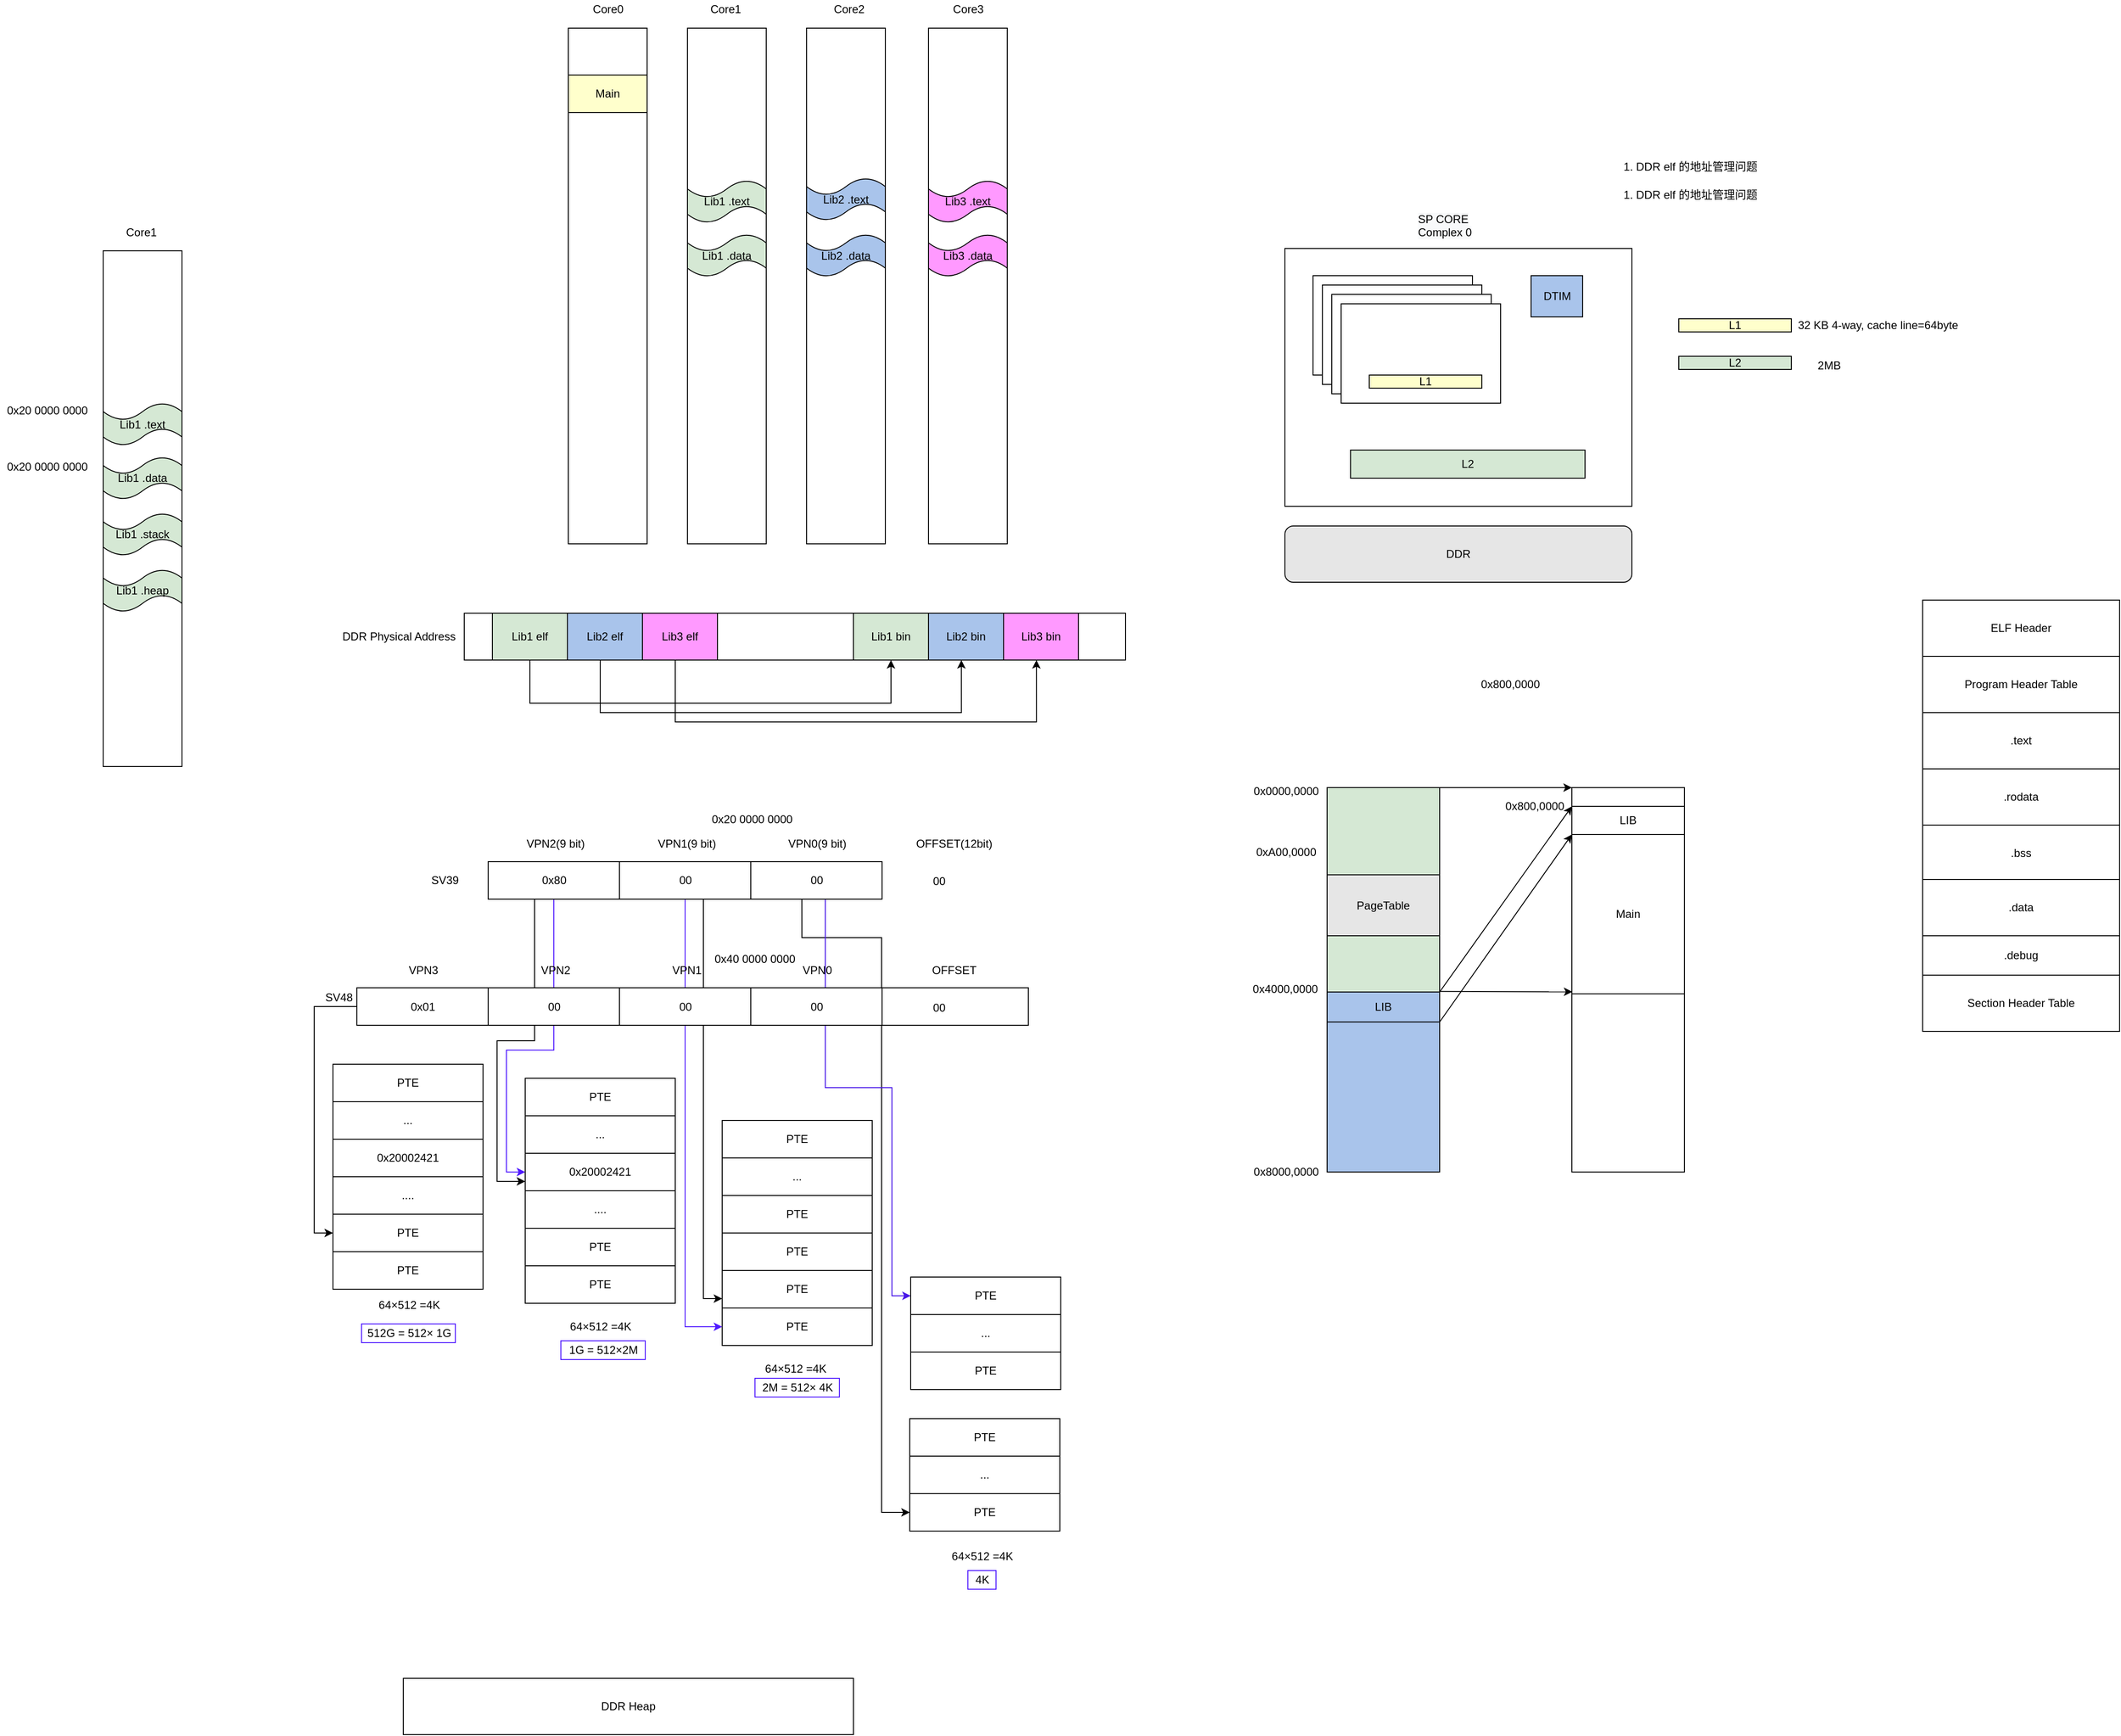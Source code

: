 <mxfile version="16.4.6" type="github" pages="3">
  <diagram id="i7QMW1x5K39RaPrYkrut" name="Page-1">
    <mxGraphModel dx="2142" dy="705" grid="1" gridSize="10" guides="1" tooltips="1" connect="1" arrows="1" fold="1" page="1" pageScale="1" pageWidth="827" pageHeight="1169" math="0" shadow="0">
      <root>
        <mxCell id="0" />
        <mxCell id="1" parent="0" />
        <mxCell id="T-AjPEsx9ttNybl-r1r7-1" value="&lt;br&gt;&lt;br&gt;&lt;br&gt;&lt;br&gt;Main" style="rounded=0;whiteSpace=wrap;html=1;fillColor=#D5E8D4;" parent="1" vertex="1">
          <mxGeometry x="1235" y="970" width="120" height="218" as="geometry" />
        </mxCell>
        <mxCell id="L2IleCqi2TQ5qBMg59UK-1" value="" style="rounded=0;whiteSpace=wrap;html=1;shadow=0;fillColor=#FFFFFF;" parent="1" vertex="1">
          <mxGeometry x="680" y="160" width="84" height="550" as="geometry" />
        </mxCell>
        <mxCell id="UY1nmOvBTnCcTEySD0qH-19" value="" style="rounded=0;whiteSpace=wrap;html=1;shadow=0;fillColor=#FFFFFF;" parent="1" vertex="1">
          <mxGeometry x="553" y="160" width="84" height="550" as="geometry" />
        </mxCell>
        <mxCell id="5-YmETOSnR6zZhraZ0Ge-8" value="" style="rounded=0;whiteSpace=wrap;html=1;shadow=0;fillColor=#FFFFFF;" parent="1" vertex="1">
          <mxGeometry x="315" y="784" width="705" height="50" as="geometry" />
        </mxCell>
        <mxCell id="5-YmETOSnR6zZhraZ0Ge-15" value="1. DDR elf 的地址管理问题&lt;br&gt;&lt;br&gt;" style="text;html=1;align=center;verticalAlign=middle;resizable=0;points=[];autosize=1;" parent="1" vertex="1">
          <mxGeometry x="1542" y="300" width="160" height="30" as="geometry" />
        </mxCell>
        <mxCell id="5-YmETOSnR6zZhraZ0Ge-16" value="1. DDR elf 的地址管理问题&lt;br&gt;&lt;br&gt;" style="text;html=1;align=center;verticalAlign=middle;resizable=0;points=[];autosize=1;" parent="1" vertex="1">
          <mxGeometry x="1542" y="330" width="160" height="30" as="geometry" />
        </mxCell>
        <mxCell id="5-YmETOSnR6zZhraZ0Ge-19" value="&lt;span style=&quot;color: rgb(0 , 0 , 0) ; font-family: &amp;#34;helvetica&amp;#34; ; font-size: 12px ; font-style: normal ; font-weight: 400 ; letter-spacing: normal ; text-align: center ; text-indent: 0px ; text-transform: none ; word-spacing: 0px ; background-color: rgb(248 , 249 , 250) ; display: inline ; float: none&quot;&gt;SP CORE Complex 0&lt;/span&gt;" style="text;whiteSpace=wrap;html=1;" parent="1" vertex="1">
          <mxGeometry x="1330" y="350" width="90" height="30" as="geometry" />
        </mxCell>
        <mxCell id="UY1nmOvBTnCcTEySD0qH-1" value="" style="rounded=0;whiteSpace=wrap;html=1;shadow=0;fillColor=#FFFFFF;" parent="1" vertex="1">
          <mxGeometry x="426" y="160" width="84" height="550" as="geometry" />
        </mxCell>
        <mxCell id="UY1nmOvBTnCcTEySD0qH-3" value="Core0" style="text;html=1;align=center;verticalAlign=middle;resizable=0;points=[];autosize=1;" parent="1" vertex="1">
          <mxGeometry x="443" y="130" width="50" height="20" as="geometry" />
        </mxCell>
        <mxCell id="UY1nmOvBTnCcTEySD0qH-6" value="Core1&amp;nbsp;" style="text;html=1;align=center;verticalAlign=middle;resizable=0;points=[];autosize=1;" parent="1" vertex="1">
          <mxGeometry x="570" y="130" width="50" height="20" as="geometry" />
        </mxCell>
        <mxCell id="HonQHaW1GuDTfkBPhVtA-12" style="edgeStyle=orthogonalEdgeStyle;rounded=0;orthogonalLoop=1;jettySize=auto;html=1;entryX=0.5;entryY=1;entryDx=0;entryDy=0;" parent="1" source="5-YmETOSnR6zZhraZ0Ge-2" target="HonQHaW1GuDTfkBPhVtA-6" edge="1">
          <mxGeometry relative="1" as="geometry">
            <Array as="points">
              <mxPoint x="385" y="880" />
              <mxPoint x="770" y="880" />
            </Array>
          </mxGeometry>
        </mxCell>
        <mxCell id="5-YmETOSnR6zZhraZ0Ge-2" value="Lib1 elf" style="rounded=0;whiteSpace=wrap;html=1;fillColor=#D5E8D4;direction=east;" parent="1" vertex="1">
          <mxGeometry x="345" y="784" width="80" height="50" as="geometry" />
        </mxCell>
        <mxCell id="5-YmETOSnR6zZhraZ0Ge-4" value="&lt;span&gt;Lib2 elf&lt;/span&gt;" style="rounded=0;whiteSpace=wrap;html=1;fillColor=#A9C4EB;direction=east;" parent="1" vertex="1">
          <mxGeometry x="425" y="784" width="80" height="50" as="geometry" />
        </mxCell>
        <mxCell id="5-YmETOSnR6zZhraZ0Ge-5" value="&lt;span&gt;Lib3 elf&lt;/span&gt;" style="rounded=0;whiteSpace=wrap;html=1;fillColor=#FF99FF;direction=east;" parent="1" vertex="1">
          <mxGeometry x="505" y="784" width="80" height="50" as="geometry" />
        </mxCell>
        <mxCell id="UY1nmOvBTnCcTEySD0qH-9" value="DDR Physical Address" style="text;html=1;align=center;verticalAlign=middle;resizable=0;points=[];autosize=1;strokeColor=none;fillColor=none;" parent="1" vertex="1">
          <mxGeometry x="175" y="799" width="140" height="20" as="geometry" />
        </mxCell>
        <mxCell id="UY1nmOvBTnCcTEySD0qH-10" style="edgeStyle=orthogonalEdgeStyle;rounded=0;orthogonalLoop=1;jettySize=auto;html=1;exitX=0.5;exitY=1;exitDx=0;exitDy=0;" parent="1" source="UY1nmOvBTnCcTEySD0qH-1" target="UY1nmOvBTnCcTEySD0qH-1" edge="1">
          <mxGeometry relative="1" as="geometry" />
        </mxCell>
        <mxCell id="UY1nmOvBTnCcTEySD0qH-16" value="Lib2 .text" style="shape=tape;whiteSpace=wrap;html=1;fillColor=#A9C4EB;" parent="1" vertex="1">
          <mxGeometry x="680" y="320" width="84" height="45" as="geometry" />
        </mxCell>
        <mxCell id="UY1nmOvBTnCcTEySD0qH-17" value="Lib2 .data" style="shape=tape;whiteSpace=wrap;html=1;fillColor=#A9C4EB;" parent="1" vertex="1">
          <mxGeometry x="680" y="380" width="84" height="45" as="geometry" />
        </mxCell>
        <mxCell id="UY1nmOvBTnCcTEySD0qH-18" value="Lib1 .text" style="shape=tape;whiteSpace=wrap;html=1;fillColor=#D5E8D4;" parent="1" vertex="1">
          <mxGeometry x="553" y="322.5" width="84" height="45" as="geometry" />
        </mxCell>
        <mxCell id="UY1nmOvBTnCcTEySD0qH-21" value="Main" style="rounded=0;whiteSpace=wrap;html=1;shadow=0;fillColor=#FFFFCC;" parent="1" vertex="1">
          <mxGeometry x="426" y="210" width="84" height="40" as="geometry" />
        </mxCell>
        <mxCell id="UY1nmOvBTnCcTEySD0qH-22" value="Lib1 .data" style="shape=tape;whiteSpace=wrap;html=1;fillColor=#D5E8D4;" parent="1" vertex="1">
          <mxGeometry x="553" y="380" width="84" height="45" as="geometry" />
        </mxCell>
        <mxCell id="-TkV1AA6lkXoR1iK7Sbg-1" value="" style="rounded=0;whiteSpace=wrap;html=1;" parent="1" vertex="1">
          <mxGeometry x="1190" y="395" width="370" height="275" as="geometry" />
        </mxCell>
        <mxCell id="-TkV1AA6lkXoR1iK7Sbg-10" value="L2" style="rounded=0;whiteSpace=wrap;html=1;fillColor=#D5E8D4;" parent="1" vertex="1">
          <mxGeometry x="1260" y="610" width="250" height="30" as="geometry" />
        </mxCell>
        <mxCell id="-TkV1AA6lkXoR1iK7Sbg-11" value="" style="rounded=0;whiteSpace=wrap;html=1;" parent="1" vertex="1">
          <mxGeometry x="1220" y="424" width="170" height="106" as="geometry" />
        </mxCell>
        <mxCell id="-TkV1AA6lkXoR1iK7Sbg-12" value="" style="rounded=0;whiteSpace=wrap;html=1;" parent="1" vertex="1">
          <mxGeometry x="1230" y="434" width="170" height="106" as="geometry" />
        </mxCell>
        <mxCell id="-TkV1AA6lkXoR1iK7Sbg-13" value="" style="rounded=0;whiteSpace=wrap;html=1;" parent="1" vertex="1">
          <mxGeometry x="1240" y="444" width="170" height="106" as="geometry" />
        </mxCell>
        <mxCell id="-TkV1AA6lkXoR1iK7Sbg-14" value="" style="rounded=0;whiteSpace=wrap;html=1;" parent="1" vertex="1">
          <mxGeometry x="1250" y="454" width="170" height="106" as="geometry" />
        </mxCell>
        <mxCell id="-TkV1AA6lkXoR1iK7Sbg-15" value="L1" style="rounded=0;whiteSpace=wrap;html=1;fillColor=#FFFFCC;" parent="1" vertex="1">
          <mxGeometry x="1280" y="530" width="120" height="14" as="geometry" />
        </mxCell>
        <mxCell id="-TkV1AA6lkXoR1iK7Sbg-16" value="DDR" style="rounded=1;whiteSpace=wrap;html=1;fillColor=#E6E6E6;" parent="1" vertex="1">
          <mxGeometry x="1190" y="691" width="370" height="60" as="geometry" />
        </mxCell>
        <mxCell id="-TkV1AA6lkXoR1iK7Sbg-17" value="DTIM" style="rounded=0;whiteSpace=wrap;html=1;fillColor=#A9C4EB;" parent="1" vertex="1">
          <mxGeometry x="1452.5" y="424" width="55" height="44" as="geometry" />
        </mxCell>
        <mxCell id="-TkV1AA6lkXoR1iK7Sbg-18" value="L1" style="rounded=0;whiteSpace=wrap;html=1;fillColor=#FFFFCC;" parent="1" vertex="1">
          <mxGeometry x="1610" y="470" width="120" height="14" as="geometry" />
        </mxCell>
        <mxCell id="-TkV1AA6lkXoR1iK7Sbg-20" value="32 KB 4-way, cache line=64byte" style="text;html=1;align=center;verticalAlign=middle;resizable=0;points=[];autosize=1;strokeColor=none;fillColor=none;" parent="1" vertex="1">
          <mxGeometry x="1727" y="467" width="190" height="20" as="geometry" />
        </mxCell>
        <mxCell id="-TkV1AA6lkXoR1iK7Sbg-21" value="L2" style="rounded=0;whiteSpace=wrap;html=1;fillColor=#D5E8D4;" parent="1" vertex="1">
          <mxGeometry x="1610" y="510" width="120" height="14" as="geometry" />
        </mxCell>
        <mxCell id="L2IleCqi2TQ5qBMg59UK-2" value="Core2" style="text;html=1;align=center;verticalAlign=middle;resizable=0;points=[];autosize=1;" parent="1" vertex="1">
          <mxGeometry x="700" y="130" width="50" height="20" as="geometry" />
        </mxCell>
        <mxCell id="HonQHaW1GuDTfkBPhVtA-1" value="ELF Header" style="rounded=0;whiteSpace=wrap;html=1;" parent="1" vertex="1">
          <mxGeometry x="1870" y="770" width="210" height="60" as="geometry" />
        </mxCell>
        <mxCell id="HonQHaW1GuDTfkBPhVtA-2" value="" style="rounded=0;whiteSpace=wrap;html=1;shadow=0;fillColor=#FFFFFF;" parent="1" vertex="1">
          <mxGeometry x="810" y="160" width="84" height="550" as="geometry" />
        </mxCell>
        <mxCell id="HonQHaW1GuDTfkBPhVtA-3" value="Core3" style="text;html=1;align=center;verticalAlign=middle;resizable=0;points=[];autosize=1;" parent="1" vertex="1">
          <mxGeometry x="827" y="130" width="50" height="20" as="geometry" />
        </mxCell>
        <mxCell id="HonQHaW1GuDTfkBPhVtA-4" value="Lib3 .text" style="shape=tape;whiteSpace=wrap;html=1;fillColor=#FF99FF;" parent="1" vertex="1">
          <mxGeometry x="810" y="322.5" width="84" height="45" as="geometry" />
        </mxCell>
        <mxCell id="HonQHaW1GuDTfkBPhVtA-5" value="Lib3 .data" style="shape=tape;whiteSpace=wrap;html=1;fillColor=#FF99FF;" parent="1" vertex="1">
          <mxGeometry x="810" y="380" width="84" height="45" as="geometry" />
        </mxCell>
        <mxCell id="HonQHaW1GuDTfkBPhVtA-6" value="Lib1 bin" style="rounded=0;whiteSpace=wrap;html=1;fillColor=#D5E8D4;direction=east;" parent="1" vertex="1">
          <mxGeometry x="730" y="784" width="80" height="50" as="geometry" />
        </mxCell>
        <mxCell id="HonQHaW1GuDTfkBPhVtA-7" value="&lt;span&gt;Lib2 bin&lt;/span&gt;" style="rounded=0;whiteSpace=wrap;html=1;fillColor=#A9C4EB;direction=east;" parent="1" vertex="1">
          <mxGeometry x="810" y="784" width="80" height="50" as="geometry" />
        </mxCell>
        <mxCell id="HonQHaW1GuDTfkBPhVtA-8" value="&lt;span&gt;Lib3 bin&lt;/span&gt;" style="rounded=0;whiteSpace=wrap;html=1;fillColor=#FF99FF;direction=east;" parent="1" vertex="1">
          <mxGeometry x="890" y="784" width="80" height="50" as="geometry" />
        </mxCell>
        <mxCell id="HonQHaW1GuDTfkBPhVtA-14" style="edgeStyle=orthogonalEdgeStyle;rounded=0;orthogonalLoop=1;jettySize=auto;html=1;entryX=0.5;entryY=1;entryDx=0;entryDy=0;" parent="1" edge="1">
          <mxGeometry relative="1" as="geometry">
            <mxPoint x="460.001" y="834" as="sourcePoint" />
            <mxPoint x="845.06" y="834" as="targetPoint" />
            <Array as="points">
              <mxPoint x="460" y="890" />
              <mxPoint x="845" y="890" />
            </Array>
          </mxGeometry>
        </mxCell>
        <mxCell id="HonQHaW1GuDTfkBPhVtA-15" style="edgeStyle=orthogonalEdgeStyle;rounded=0;orthogonalLoop=1;jettySize=auto;html=1;entryX=0.5;entryY=1;entryDx=0;entryDy=0;" parent="1" edge="1">
          <mxGeometry relative="1" as="geometry">
            <mxPoint x="540.001" y="834" as="sourcePoint" />
            <mxPoint x="925.06" y="834" as="targetPoint" />
            <Array as="points">
              <mxPoint x="540" y="900" />
              <mxPoint x="925" y="900" />
            </Array>
          </mxGeometry>
        </mxCell>
        <mxCell id="jBTfVMKnUpAUVkYWKBrM-1" value="" style="rounded=0;whiteSpace=wrap;html=1;shadow=0;fillColor=#FFFFFF;" parent="1" vertex="1">
          <mxGeometry x="1496" y="1190" width="120" height="190" as="geometry" />
        </mxCell>
        <mxCell id="jBTfVMKnUpAUVkYWKBrM-3" value="2MB" style="text;html=1;align=center;verticalAlign=middle;resizable=0;points=[];autosize=1;strokeColor=none;fillColor=none;" parent="1" vertex="1">
          <mxGeometry x="1750" y="510" width="40" height="20" as="geometry" />
        </mxCell>
        <mxCell id="Frzh3NOF6K0jL3K60kuY-6" value="" style="rounded=0;whiteSpace=wrap;html=1;shadow=0;fillColor=#FFFFFF;" parent="1" vertex="1">
          <mxGeometry x="-70" y="397.5" width="84" height="550" as="geometry" />
        </mxCell>
        <mxCell id="Frzh3NOF6K0jL3K60kuY-7" value="Core1&amp;nbsp;" style="text;html=1;align=center;verticalAlign=middle;resizable=0;points=[];autosize=1;" parent="1" vertex="1">
          <mxGeometry x="-53" y="367.5" width="50" height="20" as="geometry" />
        </mxCell>
        <mxCell id="Frzh3NOF6K0jL3K60kuY-8" value="Lib1 .text" style="shape=tape;whiteSpace=wrap;html=1;fillColor=#D5E8D4;" parent="1" vertex="1">
          <mxGeometry x="-70" y="560" width="84" height="45" as="geometry" />
        </mxCell>
        <mxCell id="Frzh3NOF6K0jL3K60kuY-9" value="Lib1 .data" style="shape=tape;whiteSpace=wrap;html=1;fillColor=#D5E8D4;" parent="1" vertex="1">
          <mxGeometry x="-70" y="617.5" width="84" height="45" as="geometry" />
        </mxCell>
        <mxCell id="Frzh3NOF6K0jL3K60kuY-10" value="Lib1 .stack" style="shape=tape;whiteSpace=wrap;html=1;fillColor=#D5E8D4;" parent="1" vertex="1">
          <mxGeometry x="-70" y="677.5" width="84" height="45" as="geometry" />
        </mxCell>
        <mxCell id="Frzh3NOF6K0jL3K60kuY-11" value="Lib1 .heap" style="shape=tape;whiteSpace=wrap;html=1;fillColor=#D5E8D4;" parent="1" vertex="1">
          <mxGeometry x="-70" y="737.5" width="84" height="45" as="geometry" />
        </mxCell>
        <mxCell id="Frzh3NOF6K0jL3K60kuY-13" value="..." style="rounded=0;whiteSpace=wrap;html=1;" parent="1" vertex="1">
          <mxGeometry x="380" y="1320" width="160" height="40" as="geometry" />
        </mxCell>
        <mxCell id="Frzh3NOF6K0jL3K60kuY-14" value="..." style="rounded=0;whiteSpace=wrap;html=1;" parent="1" vertex="1">
          <mxGeometry x="380" y="1360" width="160" height="40" as="geometry" />
        </mxCell>
        <mxCell id="Frzh3NOF6K0jL3K60kuY-16" value="...." style="rounded=0;whiteSpace=wrap;html=1;" parent="1" vertex="1">
          <mxGeometry x="380" y="1400" width="160" height="40" as="geometry" />
        </mxCell>
        <mxCell id="Frzh3NOF6K0jL3K60kuY-18" value="PTE" style="rounded=0;whiteSpace=wrap;html=1;" parent="1" vertex="1">
          <mxGeometry x="590" y="1445" width="160" height="40" as="geometry" />
        </mxCell>
        <mxCell id="Frzh3NOF6K0jL3K60kuY-19" value="..." style="rounded=0;whiteSpace=wrap;html=1;" parent="1" vertex="1">
          <mxGeometry x="590" y="1485" width="160" height="40" as="geometry" />
        </mxCell>
        <mxCell id="iAb83iII4qzcodz275BM-15" style="edgeStyle=orthogonalEdgeStyle;rounded=0;orthogonalLoop=1;jettySize=auto;html=1;entryX=0;entryY=0.5;entryDx=0;entryDy=0;exitX=0.389;exitY=0.986;exitDx=0;exitDy=0;exitPerimeter=0;" parent="1" source="iAb83iII4qzcodz275BM-1" target="Frzh3NOF6K0jL3K60kuY-24" edge="1">
          <mxGeometry relative="1" as="geometry">
            <Array as="points">
              <mxPoint x="675" y="1130" />
              <mxPoint x="760" y="1130" />
              <mxPoint x="760" y="1743" />
            </Array>
          </mxGeometry>
        </mxCell>
        <mxCell id="Frzh3NOF6K0jL3K60kuY-20" value="PTE" style="rounded=0;whiteSpace=wrap;html=1;" parent="1" vertex="1">
          <mxGeometry x="590" y="1525" width="160" height="40" as="geometry" />
        </mxCell>
        <mxCell id="Frzh3NOF6K0jL3K60kuY-22" value="PTE" style="rounded=0;whiteSpace=wrap;html=1;" parent="1" vertex="1">
          <mxGeometry x="790" y="1643" width="160" height="40" as="geometry" />
        </mxCell>
        <mxCell id="Frzh3NOF6K0jL3K60kuY-23" value="..." style="rounded=0;whiteSpace=wrap;html=1;" parent="1" vertex="1">
          <mxGeometry x="790" y="1683" width="160" height="40" as="geometry" />
        </mxCell>
        <mxCell id="Frzh3NOF6K0jL3K60kuY-24" value="PTE" style="rounded=0;whiteSpace=wrap;html=1;" parent="1" vertex="1">
          <mxGeometry x="790" y="1723" width="160" height="40" as="geometry" />
        </mxCell>
        <mxCell id="iAb83iII4qzcodz275BM-50" style="edgeStyle=orthogonalEdgeStyle;rounded=0;orthogonalLoop=1;jettySize=auto;html=1;entryX=0;entryY=0.5;entryDx=0;entryDy=0;strokeColor=#4F19FF;" parent="1" source="Frzh3NOF6K0jL3K60kuY-26" target="Frzh3NOF6K0jL3K60kuY-20" edge="1">
          <mxGeometry relative="1" as="geometry" />
        </mxCell>
        <mxCell id="iAb83iII4qzcodz275BM-51" style="edgeStyle=orthogonalEdgeStyle;rounded=0;orthogonalLoop=1;jettySize=auto;html=1;entryX=0;entryY=0.75;entryDx=0;entryDy=0;strokeColor=#000000;" parent="1" source="Frzh3NOF6K0jL3K60kuY-26" target="iAb83iII4qzcodz275BM-19" edge="1">
          <mxGeometry relative="1" as="geometry">
            <Array as="points">
              <mxPoint x="570" y="1515" />
            </Array>
          </mxGeometry>
        </mxCell>
        <mxCell id="Frzh3NOF6K0jL3K60kuY-26" value="00" style="rounded=0;whiteSpace=wrap;html=1;" parent="1" vertex="1">
          <mxGeometry x="480.5" y="1049" width="140" height="40" as="geometry" />
        </mxCell>
        <mxCell id="Frzh3NOF6K0jL3K60kuY-27" value="0x20 0000 0000" style="text;html=1;align=center;verticalAlign=middle;resizable=0;points=[];autosize=1;strokeColor=none;fillColor=none;" parent="1" vertex="1">
          <mxGeometry x="-180" y="557.5" width="100" height="20" as="geometry" />
        </mxCell>
        <mxCell id="Frzh3NOF6K0jL3K60kuY-28" value="0x20 0000 0000" style="text;html=1;align=center;verticalAlign=middle;resizable=0;points=[];autosize=1;strokeColor=none;fillColor=none;" parent="1" vertex="1">
          <mxGeometry x="-180" y="617.5" width="100" height="20" as="geometry" />
        </mxCell>
        <mxCell id="iAb83iII4qzcodz275BM-53" style="edgeStyle=orthogonalEdgeStyle;rounded=0;orthogonalLoop=1;jettySize=auto;html=1;entryX=0;entryY=0.5;entryDx=0;entryDy=0;strokeColor=#4817E8;" parent="1" source="iAb83iII4qzcodz275BM-1" target="iAb83iII4qzcodz275BM-24" edge="1">
          <mxGeometry relative="1" as="geometry">
            <Array as="points">
              <mxPoint x="700" y="1290" />
              <mxPoint x="771" y="1290" />
              <mxPoint x="771" y="1512" />
            </Array>
          </mxGeometry>
        </mxCell>
        <mxCell id="iAb83iII4qzcodz275BM-1" value="00" style="rounded=0;whiteSpace=wrap;html=1;" parent="1" vertex="1">
          <mxGeometry x="620.5" y="1049" width="140" height="40" as="geometry" />
        </mxCell>
        <mxCell id="iAb83iII4qzcodz275BM-3" value="00" style="text;html=1;align=center;verticalAlign=middle;resizable=0;points=[];autosize=1;strokeColor=none;fillColor=none;" parent="1" vertex="1">
          <mxGeometry x="805.5" y="1060" width="30" height="20" as="geometry" />
        </mxCell>
        <mxCell id="iAb83iII4qzcodz275BM-49" style="edgeStyle=orthogonalEdgeStyle;rounded=0;orthogonalLoop=1;jettySize=auto;html=1;entryX=0;entryY=0.5;entryDx=0;entryDy=0;strokeColor=#4F19FF;" parent="1" source="iAb83iII4qzcodz275BM-4" target="iAb83iII4qzcodz275BM-13" edge="1">
          <mxGeometry relative="1" as="geometry">
            <Array as="points">
              <mxPoint x="410" y="1250" />
              <mxPoint x="360" y="1250" />
              <mxPoint x="360" y="1380" />
            </Array>
          </mxGeometry>
        </mxCell>
        <mxCell id="iAb83iII4qzcodz275BM-52" style="edgeStyle=orthogonalEdgeStyle;rounded=0;orthogonalLoop=1;jettySize=auto;html=1;entryX=0;entryY=0.75;entryDx=0;entryDy=0;strokeColor=#000000;" parent="1" source="iAb83iII4qzcodz275BM-4" target="iAb83iII4qzcodz275BM-13" edge="1">
          <mxGeometry relative="1" as="geometry">
            <Array as="points">
              <mxPoint x="390" y="1240" />
              <mxPoint x="350" y="1240" />
              <mxPoint x="350" y="1390" />
            </Array>
          </mxGeometry>
        </mxCell>
        <mxCell id="iAb83iII4qzcodz275BM-4" value="0x80" style="rounded=0;whiteSpace=wrap;html=1;" parent="1" vertex="1">
          <mxGeometry x="340.5" y="1049" width="140" height="40" as="geometry" />
        </mxCell>
        <mxCell id="iAb83iII4qzcodz275BM-6" value="SV39" style="text;html=1;align=center;verticalAlign=middle;resizable=0;points=[];autosize=1;strokeColor=none;fillColor=none;" parent="1" vertex="1">
          <mxGeometry x="273.5" y="1059" width="40" height="20" as="geometry" />
        </mxCell>
        <mxCell id="iAb83iII4qzcodz275BM-7" value="OFFSET(12bit)" style="text;html=1;align=center;verticalAlign=middle;resizable=0;points=[];autosize=1;strokeColor=none;fillColor=none;" parent="1" vertex="1">
          <mxGeometry x="786.5" y="1020" width="100" height="20" as="geometry" />
        </mxCell>
        <mxCell id="iAb83iII4qzcodz275BM-8" value="VPN0(9 bit)" style="text;html=1;align=center;verticalAlign=middle;resizable=0;points=[];autosize=1;strokeColor=none;fillColor=none;" parent="1" vertex="1">
          <mxGeometry x="650.5" y="1020" width="80" height="20" as="geometry" />
        </mxCell>
        <mxCell id="iAb83iII4qzcodz275BM-9" value="VPN1(9 bit)" style="text;html=1;align=center;verticalAlign=middle;resizable=0;points=[];autosize=1;strokeColor=none;fillColor=none;" parent="1" vertex="1">
          <mxGeometry x="511.5" y="1020" width="80" height="20" as="geometry" />
        </mxCell>
        <mxCell id="iAb83iII4qzcodz275BM-10" value="VPN2(9 bit)" style="text;html=1;align=center;verticalAlign=middle;resizable=0;points=[];autosize=1;strokeColor=none;fillColor=none;" parent="1" vertex="1">
          <mxGeometry x="371.5" y="1020" width="80" height="20" as="geometry" />
        </mxCell>
        <mxCell id="iAb83iII4qzcodz275BM-11" value="0x20 0000 0000" style="text;whiteSpace=wrap;html=1;" parent="1" vertex="1">
          <mxGeometry x="576.5" y="990" width="100" height="30" as="geometry" />
        </mxCell>
        <mxCell id="iAb83iII4qzcodz275BM-12" value="PTE" style="rounded=0;whiteSpace=wrap;html=1;" parent="1" vertex="1">
          <mxGeometry x="380" y="1440" width="160" height="40" as="geometry" />
        </mxCell>
        <mxCell id="iAb83iII4qzcodz275BM-13" value="0x20002421" style="rounded=0;whiteSpace=wrap;html=1;" parent="1" vertex="1">
          <mxGeometry x="380" y="1360" width="160" height="40" as="geometry" />
        </mxCell>
        <mxCell id="iAb83iII4qzcodz275BM-14" value="PTE" style="rounded=0;whiteSpace=wrap;html=1;" parent="1" vertex="1">
          <mxGeometry x="380" y="1280" width="160" height="40" as="geometry" />
        </mxCell>
        <mxCell id="iAb83iII4qzcodz275BM-19" value="PTE" style="rounded=0;whiteSpace=wrap;html=1;" parent="1" vertex="1">
          <mxGeometry x="590" y="1485" width="160" height="40" as="geometry" />
        </mxCell>
        <mxCell id="iAb83iII4qzcodz275BM-20" value="PTE" style="rounded=0;whiteSpace=wrap;html=1;" parent="1" vertex="1">
          <mxGeometry x="590" y="1405" width="160" height="40" as="geometry" />
        </mxCell>
        <mxCell id="iAb83iII4qzcodz275BM-21" value="..." style="rounded=0;whiteSpace=wrap;html=1;" parent="1" vertex="1">
          <mxGeometry x="590" y="1365" width="160" height="40" as="geometry" />
        </mxCell>
        <mxCell id="iAb83iII4qzcodz275BM-22" value="PTE" style="rounded=0;whiteSpace=wrap;html=1;" parent="1" vertex="1">
          <mxGeometry x="590" y="1325" width="160" height="40" as="geometry" />
        </mxCell>
        <mxCell id="iAb83iII4qzcodz275BM-24" value="PTE" style="rounded=0;whiteSpace=wrap;html=1;" parent="1" vertex="1">
          <mxGeometry x="791" y="1492" width="160" height="40" as="geometry" />
        </mxCell>
        <mxCell id="iAb83iII4qzcodz275BM-25" value="..." style="rounded=0;whiteSpace=wrap;html=1;" parent="1" vertex="1">
          <mxGeometry x="791" y="1532" width="160" height="40" as="geometry" />
        </mxCell>
        <mxCell id="iAb83iII4qzcodz275BM-26" value="PTE" style="rounded=0;whiteSpace=wrap;html=1;" parent="1" vertex="1">
          <mxGeometry x="791" y="1572" width="160" height="40" as="geometry" />
        </mxCell>
        <mxCell id="iAb83iII4qzcodz275BM-29" value="00" style="rounded=0;whiteSpace=wrap;html=1;" parent="1" vertex="1">
          <mxGeometry x="480.5" y="1183.5" width="140" height="40" as="geometry" />
        </mxCell>
        <mxCell id="iAb83iII4qzcodz275BM-30" value="00" style="rounded=0;whiteSpace=wrap;html=1;" parent="1" vertex="1">
          <mxGeometry x="620.5" y="1183.5" width="140" height="40" as="geometry" />
        </mxCell>
        <mxCell id="iAb83iII4qzcodz275BM-31" value="" style="rounded=0;whiteSpace=wrap;html=1;" parent="1" vertex="1">
          <mxGeometry x="760.5" y="1183.5" width="156" height="40" as="geometry" />
        </mxCell>
        <mxCell id="iAb83iII4qzcodz275BM-32" value="00" style="text;html=1;align=center;verticalAlign=middle;resizable=0;points=[];autosize=1;strokeColor=none;fillColor=none;" parent="1" vertex="1">
          <mxGeometry x="805.5" y="1194.5" width="30" height="20" as="geometry" />
        </mxCell>
        <mxCell id="iAb83iII4qzcodz275BM-33" value="00" style="rounded=0;whiteSpace=wrap;html=1;" parent="1" vertex="1">
          <mxGeometry x="340.5" y="1183.5" width="140" height="40" as="geometry" />
        </mxCell>
        <mxCell id="iAb83iII4qzcodz275BM-34" value="SV48" style="text;html=1;align=center;verticalAlign=middle;resizable=0;points=[];autosize=1;strokeColor=none;fillColor=none;" parent="1" vertex="1">
          <mxGeometry x="160.5" y="1183.5" width="40" height="20" as="geometry" />
        </mxCell>
        <mxCell id="iAb83iII4qzcodz275BM-35" value="OFFSET" style="text;html=1;align=center;verticalAlign=middle;resizable=0;points=[];autosize=1;strokeColor=none;fillColor=none;" parent="1" vertex="1">
          <mxGeometry x="806.5" y="1154.5" width="60" height="20" as="geometry" />
        </mxCell>
        <mxCell id="iAb83iII4qzcodz275BM-36" value="VPN0" style="text;html=1;align=center;verticalAlign=middle;resizable=0;points=[];autosize=1;strokeColor=none;fillColor=none;" parent="1" vertex="1">
          <mxGeometry x="665.5" y="1154.5" width="50" height="20" as="geometry" />
        </mxCell>
        <mxCell id="iAb83iII4qzcodz275BM-37" value="VPN1" style="text;html=1;align=center;verticalAlign=middle;resizable=0;points=[];autosize=1;strokeColor=none;fillColor=none;" parent="1" vertex="1">
          <mxGeometry x="526.5" y="1154.5" width="50" height="20" as="geometry" />
        </mxCell>
        <mxCell id="iAb83iII4qzcodz275BM-38" value="VPN2" style="text;html=1;align=center;verticalAlign=middle;resizable=0;points=[];autosize=1;strokeColor=none;fillColor=none;" parent="1" vertex="1">
          <mxGeometry x="386.5" y="1154.5" width="50" height="20" as="geometry" />
        </mxCell>
        <mxCell id="iAb83iII4qzcodz275BM-39" value="0x40 0000 0000" style="text;whiteSpace=wrap;html=1;" parent="1" vertex="1">
          <mxGeometry x="580" y="1139" width="100" height="30" as="geometry" />
        </mxCell>
        <mxCell id="w6HPj9V6Y2Tt4IjDxGVq-17" style="edgeStyle=orthogonalEdgeStyle;rounded=0;orthogonalLoop=1;jettySize=auto;html=1;entryX=0;entryY=0.5;entryDx=0;entryDy=0;" parent="1" source="iAb83iII4qzcodz275BM-40" target="w6HPj9V6Y2Tt4IjDxGVq-6" edge="1">
          <mxGeometry relative="1" as="geometry">
            <Array as="points">
              <mxPoint x="155" y="1204" />
              <mxPoint x="155" y="1445" />
            </Array>
          </mxGeometry>
        </mxCell>
        <mxCell id="iAb83iII4qzcodz275BM-40" value="0x01" style="rounded=0;whiteSpace=wrap;html=1;" parent="1" vertex="1">
          <mxGeometry x="200.5" y="1183.5" width="140" height="40" as="geometry" />
        </mxCell>
        <mxCell id="iAb83iII4qzcodz275BM-41" value="VPN3" style="text;html=1;align=center;verticalAlign=middle;resizable=0;points=[];autosize=1;strokeColor=none;fillColor=none;" parent="1" vertex="1">
          <mxGeometry x="245.5" y="1154.5" width="50" height="20" as="geometry" />
        </mxCell>
        <mxCell id="iAb83iII4qzcodz275BM-43" value="DDR Heap" style="rounded=0;whiteSpace=wrap;html=1;" parent="1" vertex="1">
          <mxGeometry x="250" y="1920" width="480" height="60" as="geometry" />
        </mxCell>
        <mxCell id="iAb83iII4qzcodz275BM-55" value="&lt;div style=&quot;background-color: rgb(30 , 30 , 30) ; font-family: &amp;#34;consolas&amp;#34; , &amp;#34;courier new&amp;#34; , monospace ; font-size: 14px ; line-height: 19px&quot;&gt;&lt;br&gt;&lt;/div&gt;" style="text;html=1;align=center;verticalAlign=middle;resizable=0;points=[];autosize=1;strokeColor=none;fillColor=none;" parent="1" vertex="1">
          <mxGeometry x="1240" y="1401" width="20" height="20" as="geometry" />
        </mxCell>
        <mxCell id="iAb83iII4qzcodz275BM-56" value="0xA00,0000" style="text;html=1;align=center;verticalAlign=middle;resizable=0;points=[];autosize=1;strokeColor=none;fillColor=none;" parent="1" vertex="1">
          <mxGeometry x="1151" y="1029" width="80" height="20" as="geometry" />
        </mxCell>
        <mxCell id="0My85Eolew8qg0krZRY6-1" value="PageTable" style="rounded=0;whiteSpace=wrap;html=1;shadow=0;fillColor=#E6E6E6;" parent="1" vertex="1">
          <mxGeometry x="1235" y="1063" width="120" height="65" as="geometry" />
        </mxCell>
        <mxCell id="0jZwgNFb_LE2F_llQ_Ys-1" value="64×512 =4K" style="text;html=1;align=center;verticalAlign=middle;resizable=0;points=[];autosize=1;strokeColor=none;fillColor=none;" parent="1" vertex="1">
          <mxGeometry x="420" y="1535" width="80" height="20" as="geometry" />
        </mxCell>
        <mxCell id="0jZwgNFb_LE2F_llQ_Ys-2" value="64×512 =4K" style="text;html=1;align=center;verticalAlign=middle;resizable=0;points=[];autosize=1;strokeColor=none;fillColor=none;" parent="1" vertex="1">
          <mxGeometry x="627.5" y="1580" width="80" height="20" as="geometry" />
        </mxCell>
        <mxCell id="0jZwgNFb_LE2F_llQ_Ys-3" value="64×512 =4K" style="text;html=1;align=center;verticalAlign=middle;resizable=0;points=[];autosize=1;strokeColor=none;fillColor=none;" parent="1" vertex="1">
          <mxGeometry x="827" y="1780" width="80" height="20" as="geometry" />
        </mxCell>
        <mxCell id="T-AjPEsx9ttNybl-r1r7-2" value="LIB" style="rounded=0;whiteSpace=wrap;html=1;fillColor=#A9C4EB;" parent="1" vertex="1">
          <mxGeometry x="1235" y="1188" width="120" height="32" as="geometry" />
        </mxCell>
        <mxCell id="T-AjPEsx9ttNybl-r1r7-3" value="Main" style="rounded=0;whiteSpace=wrap;html=1;shadow=0;fillColor=#FFFFFF;" parent="1" vertex="1">
          <mxGeometry x="1496" y="1020" width="120" height="170" as="geometry" />
        </mxCell>
        <mxCell id="T-AjPEsx9ttNybl-r1r7-8" value="" style="endArrow=classic;html=1;rounded=0;entryX=0;entryY=0;entryDx=0;entryDy=0;" parent="1" target="luGVQ-KzlFU_nHwwUy2o-7" edge="1">
          <mxGeometry width="50" height="50" relative="1" as="geometry">
            <mxPoint x="1355" y="970" as="sourcePoint" />
            <mxPoint x="1500" y="967" as="targetPoint" />
          </mxGeometry>
        </mxCell>
        <mxCell id="T-AjPEsx9ttNybl-r1r7-9" value="" style="endArrow=classic;html=1;rounded=0;entryX=0.004;entryY=0.987;entryDx=0;entryDy=0;entryPerimeter=0;" parent="1" edge="1" target="T-AjPEsx9ttNybl-r1r7-3">
          <mxGeometry width="50" height="50" relative="1" as="geometry">
            <mxPoint x="1355" y="1187.43" as="sourcePoint" />
            <mxPoint x="1490" y="1187" as="targetPoint" />
          </mxGeometry>
        </mxCell>
        <mxCell id="T-AjPEsx9ttNybl-r1r7-10" value="" style="endArrow=classic;html=1;rounded=0;entryX=0;entryY=0;entryDx=0;entryDy=0;exitX=1;exitY=0;exitDx=0;exitDy=0;" parent="1" source="T-AjPEsx9ttNybl-r1r7-2" target="luGVQ-KzlFU_nHwwUy2o-8" edge="1">
          <mxGeometry width="50" height="50" relative="1" as="geometry">
            <mxPoint x="1365" y="1197.43" as="sourcePoint" />
            <mxPoint x="1485" y="1197.43" as="targetPoint" />
          </mxGeometry>
        </mxCell>
        <mxCell id="T-AjPEsx9ttNybl-r1r7-11" value="" style="endArrow=classic;html=1;rounded=0;entryX=0;entryY=1;entryDx=0;entryDy=0;exitX=1;exitY=1;exitDx=0;exitDy=0;" parent="1" source="T-AjPEsx9ttNybl-r1r7-2" target="luGVQ-KzlFU_nHwwUy2o-8" edge="1">
          <mxGeometry width="50" height="50" relative="1" as="geometry">
            <mxPoint x="1355" y="1318.0" as="sourcePoint" />
            <mxPoint x="1475" y="1318.0" as="targetPoint" />
          </mxGeometry>
        </mxCell>
        <mxCell id="w6HPj9V6Y2Tt4IjDxGVq-1" value="PTE" style="rounded=0;whiteSpace=wrap;html=1;" parent="1" vertex="1">
          <mxGeometry x="380" y="1480" width="160" height="40" as="geometry" />
        </mxCell>
        <mxCell id="w6HPj9V6Y2Tt4IjDxGVq-3" value="..." style="rounded=0;whiteSpace=wrap;html=1;" parent="1" vertex="1">
          <mxGeometry x="175" y="1305" width="160" height="40" as="geometry" />
        </mxCell>
        <mxCell id="w6HPj9V6Y2Tt4IjDxGVq-4" value="..." style="rounded=0;whiteSpace=wrap;html=1;" parent="1" vertex="1">
          <mxGeometry x="175" y="1345" width="160" height="40" as="geometry" />
        </mxCell>
        <mxCell id="w6HPj9V6Y2Tt4IjDxGVq-5" value="...." style="rounded=0;whiteSpace=wrap;html=1;" parent="1" vertex="1">
          <mxGeometry x="175" y="1385" width="160" height="40" as="geometry" />
        </mxCell>
        <mxCell id="w6HPj9V6Y2Tt4IjDxGVq-6" value="PTE" style="rounded=0;whiteSpace=wrap;html=1;" parent="1" vertex="1">
          <mxGeometry x="175" y="1425" width="160" height="40" as="geometry" />
        </mxCell>
        <mxCell id="w6HPj9V6Y2Tt4IjDxGVq-7" value="0x20002421" style="rounded=0;whiteSpace=wrap;html=1;" parent="1" vertex="1">
          <mxGeometry x="175" y="1345" width="160" height="40" as="geometry" />
        </mxCell>
        <mxCell id="w6HPj9V6Y2Tt4IjDxGVq-8" value="PTE" style="rounded=0;whiteSpace=wrap;html=1;" parent="1" vertex="1">
          <mxGeometry x="175" y="1265" width="160" height="40" as="geometry" />
        </mxCell>
        <mxCell id="w6HPj9V6Y2Tt4IjDxGVq-9" value="PTE" style="rounded=0;whiteSpace=wrap;html=1;" parent="1" vertex="1">
          <mxGeometry x="175" y="1465" width="160" height="40" as="geometry" />
        </mxCell>
        <mxCell id="w6HPj9V6Y2Tt4IjDxGVq-11" value="64×512 =4K" style="text;html=1;align=center;verticalAlign=middle;resizable=0;points=[];autosize=1;strokeColor=none;fillColor=none;" parent="1" vertex="1">
          <mxGeometry x="215.5" y="1512" width="80" height="20" as="geometry" />
        </mxCell>
        <mxCell id="w6HPj9V6Y2Tt4IjDxGVq-12" value="512G = 512× 1G" style="text;html=1;align=center;verticalAlign=middle;resizable=0;points=[];autosize=1;strokeColor=#4F19FF;fillColor=none;" parent="1" vertex="1">
          <mxGeometry x="205.5" y="1542" width="100" height="20" as="geometry" />
        </mxCell>
        <mxCell id="w6HPj9V6Y2Tt4IjDxGVq-14" value="1G = 512×2M" style="text;html=1;align=center;verticalAlign=middle;resizable=0;points=[];autosize=1;strokeColor=#4F19FF;fillColor=none;" parent="1" vertex="1">
          <mxGeometry x="418" y="1560" width="90" height="20" as="geometry" />
        </mxCell>
        <mxCell id="w6HPj9V6Y2Tt4IjDxGVq-15" value="2M = 512× 4K" style="text;html=1;align=center;verticalAlign=middle;resizable=0;points=[];autosize=1;strokeColor=#4F19FF;fillColor=none;" parent="1" vertex="1">
          <mxGeometry x="625" y="1600" width="90" height="20" as="geometry" />
        </mxCell>
        <mxCell id="w6HPj9V6Y2Tt4IjDxGVq-16" value="4K" style="text;html=1;align=center;verticalAlign=middle;resizable=0;points=[];autosize=1;strokeColor=#4F19FF;fillColor=none;" parent="1" vertex="1">
          <mxGeometry x="852" y="1805" width="30" height="20" as="geometry" />
        </mxCell>
        <mxCell id="xvrqRhyHfqwC6KtIq9jP-1" value="Program Header Table" style="rounded=0;whiteSpace=wrap;html=1;" parent="1" vertex="1">
          <mxGeometry x="1870" y="830" width="210" height="60" as="geometry" />
        </mxCell>
        <mxCell id="xvrqRhyHfqwC6KtIq9jP-2" value=".text" style="rounded=0;whiteSpace=wrap;html=1;" parent="1" vertex="1">
          <mxGeometry x="1870" y="890" width="210" height="60" as="geometry" />
        </mxCell>
        <mxCell id="xvrqRhyHfqwC6KtIq9jP-3" value=".rodata" style="rounded=0;whiteSpace=wrap;html=1;" parent="1" vertex="1">
          <mxGeometry x="1870" y="950" width="210" height="60" as="geometry" />
        </mxCell>
        <mxCell id="xvrqRhyHfqwC6KtIq9jP-4" value=".bss" style="rounded=0;whiteSpace=wrap;html=1;" parent="1" vertex="1">
          <mxGeometry x="1870" y="1010" width="210" height="60" as="geometry" />
        </mxCell>
        <mxCell id="xvrqRhyHfqwC6KtIq9jP-5" value=".data" style="rounded=0;whiteSpace=wrap;html=1;" parent="1" vertex="1">
          <mxGeometry x="1870" y="1068" width="210" height="60" as="geometry" />
        </mxCell>
        <mxCell id="xvrqRhyHfqwC6KtIq9jP-6" value="Section Header Table" style="rounded=0;whiteSpace=wrap;html=1;" parent="1" vertex="1">
          <mxGeometry x="1870" y="1170" width="210" height="60" as="geometry" />
        </mxCell>
        <mxCell id="xvrqRhyHfqwC6KtIq9jP-7" value=".debug" style="rounded=0;whiteSpace=wrap;html=1;" parent="1" vertex="1">
          <mxGeometry x="1870" y="1128" width="210" height="42" as="geometry" />
        </mxCell>
        <mxCell id="1gcyzrJjQh3PmM2u2uwc-3" value="0x800,0000" style="text;html=1;align=center;verticalAlign=middle;resizable=0;points=[];autosize=1;strokeColor=none;fillColor=none;" parent="1" vertex="1">
          <mxGeometry x="1390" y="850" width="80" height="20" as="geometry" />
        </mxCell>
        <mxCell id="xN3tEDR4sY39puDleFey-3" style="edgeStyle=orthogonalEdgeStyle;rounded=0;orthogonalLoop=1;jettySize=auto;html=1;exitX=0.5;exitY=1;exitDx=0;exitDy=0;" parent="1" source="iAb83iII4qzcodz275BM-39" target="iAb83iII4qzcodz275BM-39" edge="1">
          <mxGeometry relative="1" as="geometry" />
        </mxCell>
        <mxCell id="luGVQ-KzlFU_nHwwUy2o-2" value="0x0000,0000" style="text;html=1;align=center;verticalAlign=middle;resizable=0;points=[];autosize=1;strokeColor=none;fillColor=none;" vertex="1" parent="1">
          <mxGeometry x="1151" y="964" width="80" height="20" as="geometry" />
        </mxCell>
        <mxCell id="luGVQ-KzlFU_nHwwUy2o-5" value="0x4000,0000" style="text;html=1;align=center;verticalAlign=middle;resizable=0;points=[];autosize=1;strokeColor=none;fillColor=none;" vertex="1" parent="1">
          <mxGeometry x="1150" y="1174.5" width="80" height="20" as="geometry" />
        </mxCell>
        <mxCell id="luGVQ-KzlFU_nHwwUy2o-6" value="0x8000,0000" style="text;html=1;align=center;verticalAlign=middle;resizable=0;points=[];autosize=1;strokeColor=none;fillColor=none;" vertex="1" parent="1">
          <mxGeometry x="1151" y="1370" width="80" height="20" as="geometry" />
        </mxCell>
        <mxCell id="luGVQ-KzlFU_nHwwUy2o-7" value="" style="rounded=0;whiteSpace=wrap;html=1;shadow=0;fillColor=#FFFFFF;" vertex="1" parent="1">
          <mxGeometry x="1496" y="970" width="120" height="20" as="geometry" />
        </mxCell>
        <mxCell id="luGVQ-KzlFU_nHwwUy2o-8" value="LIB" style="rounded=0;whiteSpace=wrap;html=1;shadow=0;fillColor=#FFFFFF;" vertex="1" parent="1">
          <mxGeometry x="1496" y="990" width="120" height="30" as="geometry" />
        </mxCell>
        <mxCell id="luGVQ-KzlFU_nHwwUy2o-9" value="" style="rounded=0;whiteSpace=wrap;html=1;fillColor=#A9C4EB;" vertex="1" parent="1">
          <mxGeometry x="1235" y="1220" width="120" height="160" as="geometry" />
        </mxCell>
        <mxCell id="luGVQ-KzlFU_nHwwUy2o-11" value="0x800,0000" style="text;html=1;align=center;verticalAlign=middle;resizable=0;points=[];autosize=1;strokeColor=none;fillColor=none;" vertex="1" parent="1">
          <mxGeometry x="1416" y="980" width="80" height="20" as="geometry" />
        </mxCell>
      </root>
    </mxGraphModel>
  </diagram>
  <diagram id="9yos9cXfC_vBD7cyxQjB" name="Page-2">
    <mxGraphModel dx="3261" dy="1744" grid="1" gridSize="10" guides="1" tooltips="1" connect="1" arrows="1" fold="1" page="1" pageScale="1" pageWidth="827" pageHeight="1169" math="0" shadow="0">
      <root>
        <mxCell id="lQiWhHluehOKHiWKW9Kd-0" />
        <mxCell id="lQiWhHluehOKHiWKW9Kd-1" parent="lQiWhHluehOKHiWKW9Kd-0" />
        <mxCell id="lQiWhHluehOKHiWKW9Kd-2" value="" style="rounded=0;whiteSpace=wrap;html=1;" parent="lQiWhHluehOKHiWKW9Kd-1" vertex="1">
          <mxGeometry x="1550" y="1170" width="200" height="150" as="geometry" />
        </mxCell>
        <mxCell id="lQiWhHluehOKHiWKW9Kd-3" value="TS" style="rounded=0;whiteSpace=wrap;html=1;" parent="lQiWhHluehOKHiWKW9Kd-1" vertex="1">
          <mxGeometry x="1783" y="940" width="120" height="60" as="geometry" />
        </mxCell>
        <mxCell id="lQiWhHluehOKHiWKW9Kd-4" value="CQM00" style="rounded=0;whiteSpace=wrap;html=1;" parent="lQiWhHluehOKHiWKW9Kd-1" vertex="1">
          <mxGeometry x="1570" y="1060" width="72" height="59" as="geometry" />
        </mxCell>
        <mxCell id="lQiWhHluehOKHiWKW9Kd-5" value="CQM12" style="rounded=0;whiteSpace=wrap;html=1;" parent="lQiWhHluehOKHiWKW9Kd-1" vertex="1">
          <mxGeometry x="2062" y="1060" width="72" height="59" as="geometry" />
        </mxCell>
        <mxCell id="lQiWhHluehOKHiWKW9Kd-6" value="CQM01" style="rounded=0;whiteSpace=wrap;html=1;" parent="lQiWhHluehOKHiWKW9Kd-1" vertex="1">
          <mxGeometry x="1662" y="1060" width="72" height="59" as="geometry" />
        </mxCell>
        <mxCell id="lQiWhHluehOKHiWKW9Kd-7" value="CQM02" style="rounded=0;whiteSpace=wrap;html=1;" parent="lQiWhHluehOKHiWKW9Kd-1" vertex="1">
          <mxGeometry x="1762" y="1060" width="72" height="59" as="geometry" />
        </mxCell>
        <mxCell id="lQiWhHluehOKHiWKW9Kd-8" value="CQM10" style="rounded=0;whiteSpace=wrap;html=1;" parent="lQiWhHluehOKHiWKW9Kd-1" vertex="1">
          <mxGeometry x="1862" y="1060" width="72" height="59" as="geometry" />
        </mxCell>
        <mxCell id="lQiWhHluehOKHiWKW9Kd-9" value="CQM11" style="rounded=0;whiteSpace=wrap;html=1;" parent="lQiWhHluehOKHiWKW9Kd-1" vertex="1">
          <mxGeometry x="1966" y="1060" width="72" height="59" as="geometry" />
        </mxCell>
        <mxCell id="lQiWhHluehOKHiWKW9Kd-10" value="PG00" style="rounded=0;whiteSpace=wrap;html=1;" parent="lQiWhHluehOKHiWKW9Kd-1" vertex="1">
          <mxGeometry x="1570" y="1199" width="70" height="100" as="geometry" />
        </mxCell>
        <mxCell id="lQiWhHluehOKHiWKW9Kd-11" value="PG01" style="rounded=0;whiteSpace=wrap;html=1;" parent="lQiWhHluehOKHiWKW9Kd-1" vertex="1">
          <mxGeometry x="1662" y="1199" width="70" height="100" as="geometry" />
        </mxCell>
        <mxCell id="lQiWhHluehOKHiWKW9Kd-12" value="PG02" style="rounded=0;whiteSpace=wrap;html=1;" parent="lQiWhHluehOKHiWKW9Kd-1" vertex="1">
          <mxGeometry x="1764" y="1199" width="70" height="100" as="geometry" />
        </mxCell>
        <mxCell id="lQiWhHluehOKHiWKW9Kd-13" value="PG10" style="rounded=0;whiteSpace=wrap;html=1;" parent="lQiWhHluehOKHiWKW9Kd-1" vertex="1">
          <mxGeometry x="1862" y="1199" width="70" height="100" as="geometry" />
        </mxCell>
        <mxCell id="lQiWhHluehOKHiWKW9Kd-14" value="PG11" style="rounded=0;whiteSpace=wrap;html=1;" parent="lQiWhHluehOKHiWKW9Kd-1" vertex="1">
          <mxGeometry x="1966" y="1199" width="70" height="100" as="geometry" />
        </mxCell>
        <mxCell id="lQiWhHluehOKHiWKW9Kd-15" value="PG12" style="rounded=0;whiteSpace=wrap;html=1;" parent="lQiWhHluehOKHiWKW9Kd-1" vertex="1">
          <mxGeometry x="2064" y="1199" width="70" height="100" as="geometry" />
        </mxCell>
        <mxCell id="lQiWhHluehOKHiWKW9Kd-16" value="TS:1. dynamic lib binary packet parser&lt;br&gt;2. trigger corresponding CQM load binary respectively&lt;br&gt;3.&amp;nbsp;" style="text;html=1;align=center;verticalAlign=middle;resizable=0;points=[];autosize=1;strokeColor=none;fillColor=none;" parent="lQiWhHluehOKHiWKW9Kd-1" vertex="1">
          <mxGeometry x="2170" y="890" width="300" height="50" as="geometry" />
        </mxCell>
        <mxCell id="lQiWhHluehOKHiWKW9Kd-17" value="待考虑的问题：&lt;br&gt;1.VG mapping&amp;nbsp;&lt;br&gt;2.&amp;nbsp;" style="text;html=1;align=center;verticalAlign=middle;resizable=0;points=[];autosize=1;strokeColor=none;fillColor=none;" parent="lQiWhHluehOKHiWKW9Kd-1" vertex="1">
          <mxGeometry x="2210" y="960" width="100" height="50" as="geometry" />
        </mxCell>
        <mxCell id="lQiWhHluehOKHiWKW9Kd-18" value="Text" style="text;html=1;align=center;verticalAlign=middle;resizable=0;points=[];autosize=1;strokeColor=none;fillColor=none;" parent="lQiWhHluehOKHiWKW9Kd-1" vertex="1">
          <mxGeometry x="2210" y="1030" width="40" height="20" as="geometry" />
        </mxCell>
        <mxCell id="lQiWhHluehOKHiWKW9Kd-19" value="TS&amp;nbsp; H2D&lt;br&gt;" style="text;html=1;align=center;verticalAlign=middle;resizable=0;points=[];autosize=1;strokeColor=none;fillColor=none;" parent="lQiWhHluehOKHiWKW9Kd-1" vertex="1">
          <mxGeometry x="2470" y="970" width="60" height="20" as="geometry" />
        </mxCell>
      </root>
    </mxGraphModel>
  </diagram>
  <diagram id="4VP65fxngfuWK8nDmlWC" name="Page-3">
    <mxGraphModel dx="1858" dy="793" grid="1" gridSize="10" guides="1" tooltips="1" connect="1" arrows="1" fold="1" page="1" pageScale="1" pageWidth="827" pageHeight="1169" math="0" shadow="0">
      <root>
        <mxCell id="4BqyRja8mfBIlIND8Ru3-0" />
        <mxCell id="4BqyRja8mfBIlIND8Ru3-1" parent="4BqyRja8mfBIlIND8Ru3-0" />
        <mxCell id="4BqyRja8mfBIlIND8Ru3-2" value="DDR" style="rounded=1;whiteSpace=wrap;html=1;" vertex="1" parent="4BqyRja8mfBIlIND8Ru3-1">
          <mxGeometry x="310" y="500" width="260" height="60" as="geometry" />
        </mxCell>
        <mxCell id="4BqyRja8mfBIlIND8Ru3-3" value="" style="rounded=1;whiteSpace=wrap;html=1;" vertex="1" parent="4BqyRja8mfBIlIND8Ru3-1">
          <mxGeometry x="280" y="290" width="120" height="60" as="geometry" />
        </mxCell>
        <mxCell id="4BqyRja8mfBIlIND8Ru3-4" value="" style="rounded=1;whiteSpace=wrap;html=1;" vertex="1" parent="4BqyRja8mfBIlIND8Ru3-1">
          <mxGeometry x="290" y="300" width="120" height="60" as="geometry" />
        </mxCell>
        <mxCell id="4BqyRja8mfBIlIND8Ru3-5" value="" style="rounded=1;whiteSpace=wrap;html=1;" vertex="1" parent="4BqyRja8mfBIlIND8Ru3-1">
          <mxGeometry x="300" y="310" width="120" height="60" as="geometry" />
        </mxCell>
        <mxCell id="4BqyRja8mfBIlIND8Ru3-6" value="" style="rounded=1;whiteSpace=wrap;html=1;" vertex="1" parent="4BqyRja8mfBIlIND8Ru3-1">
          <mxGeometry x="310" y="320" width="170" height="110" as="geometry" />
        </mxCell>
        <mxCell id="4BqyRja8mfBIlIND8Ru3-7" value="" style="shape=flexArrow;endArrow=classic;startArrow=classic;html=1;rounded=0;entryX=0.25;entryY=1;entryDx=0;entryDy=0;exitX=0.163;exitY=0;exitDx=0;exitDy=0;exitPerimeter=0;" edge="1" parent="4BqyRja8mfBIlIND8Ru3-1" source="4BqyRja8mfBIlIND8Ru3-2" target="4BqyRja8mfBIlIND8Ru3-6">
          <mxGeometry width="100" height="100" relative="1" as="geometry">
            <mxPoint x="590" y="490" as="sourcePoint" />
            <mxPoint x="690" y="390" as="targetPoint" />
          </mxGeometry>
        </mxCell>
        <mxCell id="4BqyRja8mfBIlIND8Ru3-8" value="0x8000_0000~&lt;table class=&quot;NormalTable&quot;&gt;&lt;tbody&gt;&lt;tr&gt;&lt;td width=&quot;128&quot;&gt;&lt;span class=&quot;fontstyle0&quot;&gt;0x10_7FFF_FFFF&lt;/span&gt;&lt;/td&gt;&lt;/tr&gt;&lt;/tbody&gt;&lt;/table&gt;&lt;br&gt; &lt;br/&gt;" style="text;html=1;strokeColor=none;fillColor=none;align=center;verticalAlign=middle;whiteSpace=wrap;rounded=0;" vertex="1" parent="4BqyRja8mfBIlIND8Ru3-1">
          <mxGeometry x="384" y="460" width="76" height="30" as="geometry" />
        </mxCell>
        <mxCell id="4BqyRja8mfBIlIND8Ru3-10" value="L2LIM" style="rounded=1;whiteSpace=wrap;html=1;" vertex="1" parent="4BqyRja8mfBIlIND8Ru3-1">
          <mxGeometry x="340" y="400" width="50" height="20" as="geometry" />
        </mxCell>
        <mxCell id="4BqyRja8mfBIlIND8Ru3-12" value="LIM&lt;table class=&quot;NormalTable&quot;&gt;&lt;tbody&gt;&lt;tr&gt;&lt;td width=&quot;128&quot;&gt;&lt;span class=&quot;fontstyle0&quot;&gt;0x800_0000&lt;/span&gt;&lt;/td&gt;&lt;/tr&gt;&lt;/tbody&gt;&lt;/table&gt;&lt;span&gt;~0x81F_FFFF&lt;br&gt;&lt;br&gt;&lt;/span&gt;" style="text;html=1;align=center;verticalAlign=middle;resizable=0;points=[];autosize=1;strokeColor=none;fillColor=none;" vertex="1" parent="4BqyRja8mfBIlIND8Ru3-1">
          <mxGeometry x="590" y="330" width="150" height="70" as="geometry" />
        </mxCell>
        <mxCell id="4BqyRja8mfBIlIND8Ru3-13" value="L1" style="rounded=1;whiteSpace=wrap;html=1;" vertex="1" parent="4BqyRja8mfBIlIND8Ru3-1">
          <mxGeometry x="340" y="365" width="70" height="20" as="geometry" />
        </mxCell>
        <mxCell id="4BqyRja8mfBIlIND8Ru3-14" value="L2 Zero Device" style="rounded=1;whiteSpace=wrap;html=1;" vertex="1" parent="4BqyRja8mfBIlIND8Ru3-1">
          <mxGeometry x="400" y="396" width="60" height="30" as="geometry" />
        </mxCell>
      </root>
    </mxGraphModel>
  </diagram>
</mxfile>
